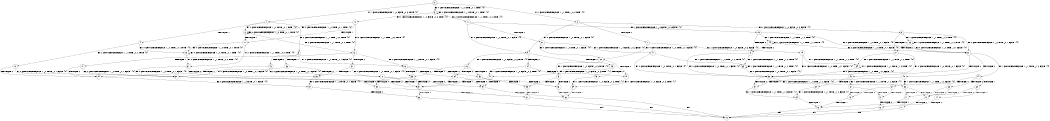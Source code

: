 digraph BCG {
size = "7, 10.5";
center = TRUE;
node [shape = circle];
0 [peripheries = 2];
0 -> 1 [label = "EX !1 !ATOMIC_EXCH_BRANCH (1, +0, FALSE, +0, 3, TRUE) !{0}"];
0 -> 2 [label = "EX !2 !ATOMIC_EXCH_BRANCH (1, +1, TRUE, +0, 2, TRUE) !{0}"];
0 -> 3 [label = "EX !0 !ATOMIC_EXCH_BRANCH (1, +0, TRUE, +0, 1, TRUE) !{0}"];
1 -> 4 [label = "TERMINATE !1"];
1 -> 5 [label = "EX !2 !ATOMIC_EXCH_BRANCH (1, +1, TRUE, +0, 2, TRUE) !{0}"];
1 -> 6 [label = "EX !0 !ATOMIC_EXCH_BRANCH (1, +0, TRUE, +0, 1, TRUE) !{0}"];
2 -> 7 [label = "TERMINATE !2"];
2 -> 8 [label = "EX !1 !ATOMIC_EXCH_BRANCH (1, +0, FALSE, +0, 3, FALSE) !{0}"];
2 -> 9 [label = "EX !0 !ATOMIC_EXCH_BRANCH (1, +0, TRUE, +0, 1, FALSE) !{0}"];
3 -> 10 [label = "EX !1 !ATOMIC_EXCH_BRANCH (1, +0, FALSE, +0, 3, TRUE) !{0}"];
3 -> 11 [label = "EX !2 !ATOMIC_EXCH_BRANCH (1, +1, TRUE, +0, 2, TRUE) !{0}"];
3 -> 3 [label = "EX !0 !ATOMIC_EXCH_BRANCH (1, +0, TRUE, +0, 1, TRUE) !{0}"];
4 -> 12 [label = "EX !2 !ATOMIC_EXCH_BRANCH (1, +1, TRUE, +0, 2, TRUE) !{0}"];
4 -> 13 [label = "EX !0 !ATOMIC_EXCH_BRANCH (1, +0, TRUE, +0, 1, TRUE) !{0}"];
5 -> 14 [label = "TERMINATE !1"];
5 -> 15 [label = "TERMINATE !2"];
5 -> 16 [label = "EX !0 !ATOMIC_EXCH_BRANCH (1, +0, TRUE, +0, 1, FALSE) !{0}"];
6 -> 17 [label = "TERMINATE !1"];
6 -> 18 [label = "EX !2 !ATOMIC_EXCH_BRANCH (1, +1, TRUE, +0, 2, TRUE) !{0}"];
6 -> 6 [label = "EX !0 !ATOMIC_EXCH_BRANCH (1, +0, TRUE, +0, 1, TRUE) !{0}"];
7 -> 19 [label = "EX !1 !ATOMIC_EXCH_BRANCH (1, +0, FALSE, +0, 3, FALSE) !{0}"];
7 -> 20 [label = "EX !0 !ATOMIC_EXCH_BRANCH (1, +0, TRUE, +0, 1, FALSE) !{0}"];
8 -> 21 [label = "TERMINATE !2"];
8 -> 22 [label = "EX !0 !ATOMIC_EXCH_BRANCH (1, +0, TRUE, +0, 1, FALSE) !{0}"];
8 -> 23 [label = "EX !1 !ATOMIC_EXCH_BRANCH (1, +1, TRUE, +1, 2, TRUE) !{0}"];
9 -> 24 [label = "TERMINATE !2"];
9 -> 25 [label = "TERMINATE !0"];
9 -> 26 [label = "EX !1 !ATOMIC_EXCH_BRANCH (1, +0, FALSE, +0, 3, TRUE) !{0}"];
10 -> 17 [label = "TERMINATE !1"];
10 -> 18 [label = "EX !2 !ATOMIC_EXCH_BRANCH (1, +1, TRUE, +0, 2, TRUE) !{0}"];
10 -> 6 [label = "EX !0 !ATOMIC_EXCH_BRANCH (1, +0, TRUE, +0, 1, TRUE) !{0}"];
11 -> 27 [label = "TERMINATE !2"];
11 -> 28 [label = "EX !1 !ATOMIC_EXCH_BRANCH (1, +0, FALSE, +0, 3, FALSE) !{0}"];
11 -> 9 [label = "EX !0 !ATOMIC_EXCH_BRANCH (1, +0, TRUE, +0, 1, FALSE) !{0}"];
12 -> 29 [label = "TERMINATE !2"];
12 -> 30 [label = "EX !0 !ATOMIC_EXCH_BRANCH (1, +0, TRUE, +0, 1, FALSE) !{0}"];
13 -> 31 [label = "EX !2 !ATOMIC_EXCH_BRANCH (1, +1, TRUE, +0, 2, TRUE) !{0}"];
13 -> 13 [label = "EX !0 !ATOMIC_EXCH_BRANCH (1, +0, TRUE, +0, 1, TRUE) !{0}"];
14 -> 29 [label = "TERMINATE !2"];
14 -> 30 [label = "EX !0 !ATOMIC_EXCH_BRANCH (1, +0, TRUE, +0, 1, FALSE) !{0}"];
15 -> 29 [label = "TERMINATE !1"];
15 -> 32 [label = "EX !0 !ATOMIC_EXCH_BRANCH (1, +0, TRUE, +0, 1, FALSE) !{0}"];
16 -> 33 [label = "TERMINATE !1"];
16 -> 34 [label = "TERMINATE !2"];
16 -> 35 [label = "TERMINATE !0"];
17 -> 31 [label = "EX !2 !ATOMIC_EXCH_BRANCH (1, +1, TRUE, +0, 2, TRUE) !{0}"];
17 -> 13 [label = "EX !0 !ATOMIC_EXCH_BRANCH (1, +0, TRUE, +0, 1, TRUE) !{0}"];
18 -> 36 [label = "TERMINATE !1"];
18 -> 37 [label = "TERMINATE !2"];
18 -> 16 [label = "EX !0 !ATOMIC_EXCH_BRANCH (1, +0, TRUE, +0, 1, FALSE) !{0}"];
19 -> 38 [label = "EX !0 !ATOMIC_EXCH_BRANCH (1, +0, TRUE, +0, 1, FALSE) !{0}"];
19 -> 39 [label = "EX !1 !ATOMIC_EXCH_BRANCH (1, +1, TRUE, +1, 2, TRUE) !{0}"];
20 -> 40 [label = "TERMINATE !0"];
20 -> 41 [label = "EX !1 !ATOMIC_EXCH_BRANCH (1, +0, FALSE, +0, 3, TRUE) !{0}"];
21 -> 38 [label = "EX !0 !ATOMIC_EXCH_BRANCH (1, +0, TRUE, +0, 1, FALSE) !{0}"];
21 -> 39 [label = "EX !1 !ATOMIC_EXCH_BRANCH (1, +1, TRUE, +1, 2, TRUE) !{0}"];
22 -> 42 [label = "TERMINATE !2"];
22 -> 43 [label = "TERMINATE !0"];
22 -> 44 [label = "EX !1 !ATOMIC_EXCH_BRANCH (1, +1, TRUE, +1, 2, FALSE) !{0}"];
23 -> 21 [label = "TERMINATE !2"];
23 -> 22 [label = "EX !0 !ATOMIC_EXCH_BRANCH (1, +0, TRUE, +0, 1, FALSE) !{0}"];
23 -> 23 [label = "EX !1 !ATOMIC_EXCH_BRANCH (1, +1, TRUE, +1, 2, TRUE) !{0}"];
24 -> 40 [label = "TERMINATE !0"];
24 -> 41 [label = "EX !1 !ATOMIC_EXCH_BRANCH (1, +0, FALSE, +0, 3, TRUE) !{0}"];
25 -> 45 [label = "TERMINATE !2"];
25 -> 46 [label = "EX !1 !ATOMIC_EXCH_BRANCH (1, +0, FALSE, +0, 3, TRUE) !{1}"];
26 -> 33 [label = "TERMINATE !1"];
26 -> 34 [label = "TERMINATE !2"];
26 -> 35 [label = "TERMINATE !0"];
27 -> 47 [label = "EX !1 !ATOMIC_EXCH_BRANCH (1, +0, FALSE, +0, 3, FALSE) !{0}"];
27 -> 20 [label = "EX !0 !ATOMIC_EXCH_BRANCH (1, +0, TRUE, +0, 1, FALSE) !{0}"];
28 -> 48 [label = "TERMINATE !2"];
28 -> 49 [label = "EX !1 !ATOMIC_EXCH_BRANCH (1, +1, TRUE, +1, 2, TRUE) !{0}"];
28 -> 22 [label = "EX !0 !ATOMIC_EXCH_BRANCH (1, +0, TRUE, +0, 1, FALSE) !{0}"];
29 -> 50 [label = "EX !0 !ATOMIC_EXCH_BRANCH (1, +0, TRUE, +0, 1, FALSE) !{0}"];
30 -> 51 [label = "TERMINATE !2"];
30 -> 52 [label = "TERMINATE !0"];
31 -> 53 [label = "TERMINATE !2"];
31 -> 30 [label = "EX !0 !ATOMIC_EXCH_BRANCH (1, +0, TRUE, +0, 1, FALSE) !{0}"];
32 -> 51 [label = "TERMINATE !1"];
32 -> 54 [label = "TERMINATE !0"];
33 -> 51 [label = "TERMINATE !2"];
33 -> 52 [label = "TERMINATE !0"];
34 -> 51 [label = "TERMINATE !1"];
34 -> 54 [label = "TERMINATE !0"];
35 -> 55 [label = "TERMINATE !1"];
35 -> 56 [label = "TERMINATE !2"];
36 -> 53 [label = "TERMINATE !2"];
36 -> 30 [label = "EX !0 !ATOMIC_EXCH_BRANCH (1, +0, TRUE, +0, 1, FALSE) !{0}"];
37 -> 53 [label = "TERMINATE !1"];
37 -> 32 [label = "EX !0 !ATOMIC_EXCH_BRANCH (1, +0, TRUE, +0, 1, FALSE) !{0}"];
38 -> 57 [label = "TERMINATE !0"];
38 -> 58 [label = "EX !1 !ATOMIC_EXCH_BRANCH (1, +1, TRUE, +1, 2, FALSE) !{0}"];
39 -> 38 [label = "EX !0 !ATOMIC_EXCH_BRANCH (1, +0, TRUE, +0, 1, FALSE) !{0}"];
39 -> 39 [label = "EX !1 !ATOMIC_EXCH_BRANCH (1, +1, TRUE, +1, 2, TRUE) !{0}"];
40 -> 59 [label = "EX !1 !ATOMIC_EXCH_BRANCH (1, +0, FALSE, +0, 3, TRUE) !{1}"];
41 -> 51 [label = "TERMINATE !1"];
41 -> 54 [label = "TERMINATE !0"];
42 -> 57 [label = "TERMINATE !0"];
42 -> 58 [label = "EX !1 !ATOMIC_EXCH_BRANCH (1, +1, TRUE, +1, 2, FALSE) !{0}"];
43 -> 60 [label = "TERMINATE !2"];
43 -> 61 [label = "EX !1 !ATOMIC_EXCH_BRANCH (1, +1, TRUE, +1, 2, FALSE) !{1}"];
44 -> 62 [label = "TERMINATE !1"];
44 -> 63 [label = "TERMINATE !2"];
44 -> 64 [label = "TERMINATE !0"];
45 -> 59 [label = "EX !1 !ATOMIC_EXCH_BRANCH (1, +0, FALSE, +0, 3, TRUE) !{1}"];
46 -> 55 [label = "TERMINATE !1"];
46 -> 56 [label = "TERMINATE !2"];
47 -> 65 [label = "EX !1 !ATOMIC_EXCH_BRANCH (1, +1, TRUE, +1, 2, TRUE) !{0}"];
47 -> 38 [label = "EX !0 !ATOMIC_EXCH_BRANCH (1, +0, TRUE, +0, 1, FALSE) !{0}"];
48 -> 65 [label = "EX !1 !ATOMIC_EXCH_BRANCH (1, +1, TRUE, +1, 2, TRUE) !{0}"];
48 -> 38 [label = "EX !0 !ATOMIC_EXCH_BRANCH (1, +0, TRUE, +0, 1, FALSE) !{0}"];
49 -> 48 [label = "TERMINATE !2"];
49 -> 49 [label = "EX !1 !ATOMIC_EXCH_BRANCH (1, +1, TRUE, +1, 2, TRUE) !{0}"];
49 -> 22 [label = "EX !0 !ATOMIC_EXCH_BRANCH (1, +0, TRUE, +0, 1, FALSE) !{0}"];
50 -> 66 [label = "TERMINATE !0"];
51 -> 66 [label = "TERMINATE !0"];
52 -> 67 [label = "TERMINATE !2"];
53 -> 50 [label = "EX !0 !ATOMIC_EXCH_BRANCH (1, +0, TRUE, +0, 1, FALSE) !{0}"];
54 -> 68 [label = "TERMINATE !1"];
55 -> 67 [label = "TERMINATE !2"];
56 -> 68 [label = "TERMINATE !1"];
57 -> 69 [label = "EX !1 !ATOMIC_EXCH_BRANCH (1, +1, TRUE, +1, 2, FALSE) !{1}"];
58 -> 70 [label = "TERMINATE !1"];
58 -> 71 [label = "TERMINATE !0"];
59 -> 68 [label = "TERMINATE !1"];
60 -> 69 [label = "EX !1 !ATOMIC_EXCH_BRANCH (1, +1, TRUE, +1, 2, FALSE) !{1}"];
61 -> 72 [label = "TERMINATE !1"];
61 -> 73 [label = "TERMINATE !2"];
62 -> 70 [label = "TERMINATE !2"];
62 -> 74 [label = "TERMINATE !0"];
63 -> 70 [label = "TERMINATE !1"];
63 -> 71 [label = "TERMINATE !0"];
64 -> 72 [label = "TERMINATE !1"];
64 -> 73 [label = "TERMINATE !2"];
65 -> 65 [label = "EX !1 !ATOMIC_EXCH_BRANCH (1, +1, TRUE, +1, 2, TRUE) !{0}"];
65 -> 38 [label = "EX !0 !ATOMIC_EXCH_BRANCH (1, +0, TRUE, +0, 1, FALSE) !{0}"];
66 -> 75 [label = "exit"];
67 -> 75 [label = "exit"];
68 -> 75 [label = "exit"];
69 -> 76 [label = "TERMINATE !1"];
70 -> 77 [label = "TERMINATE !0"];
71 -> 76 [label = "TERMINATE !1"];
72 -> 78 [label = "TERMINATE !2"];
73 -> 76 [label = "TERMINATE !1"];
74 -> 78 [label = "TERMINATE !2"];
76 -> 75 [label = "exit"];
77 -> 75 [label = "exit"];
78 -> 75 [label = "exit"];
}
